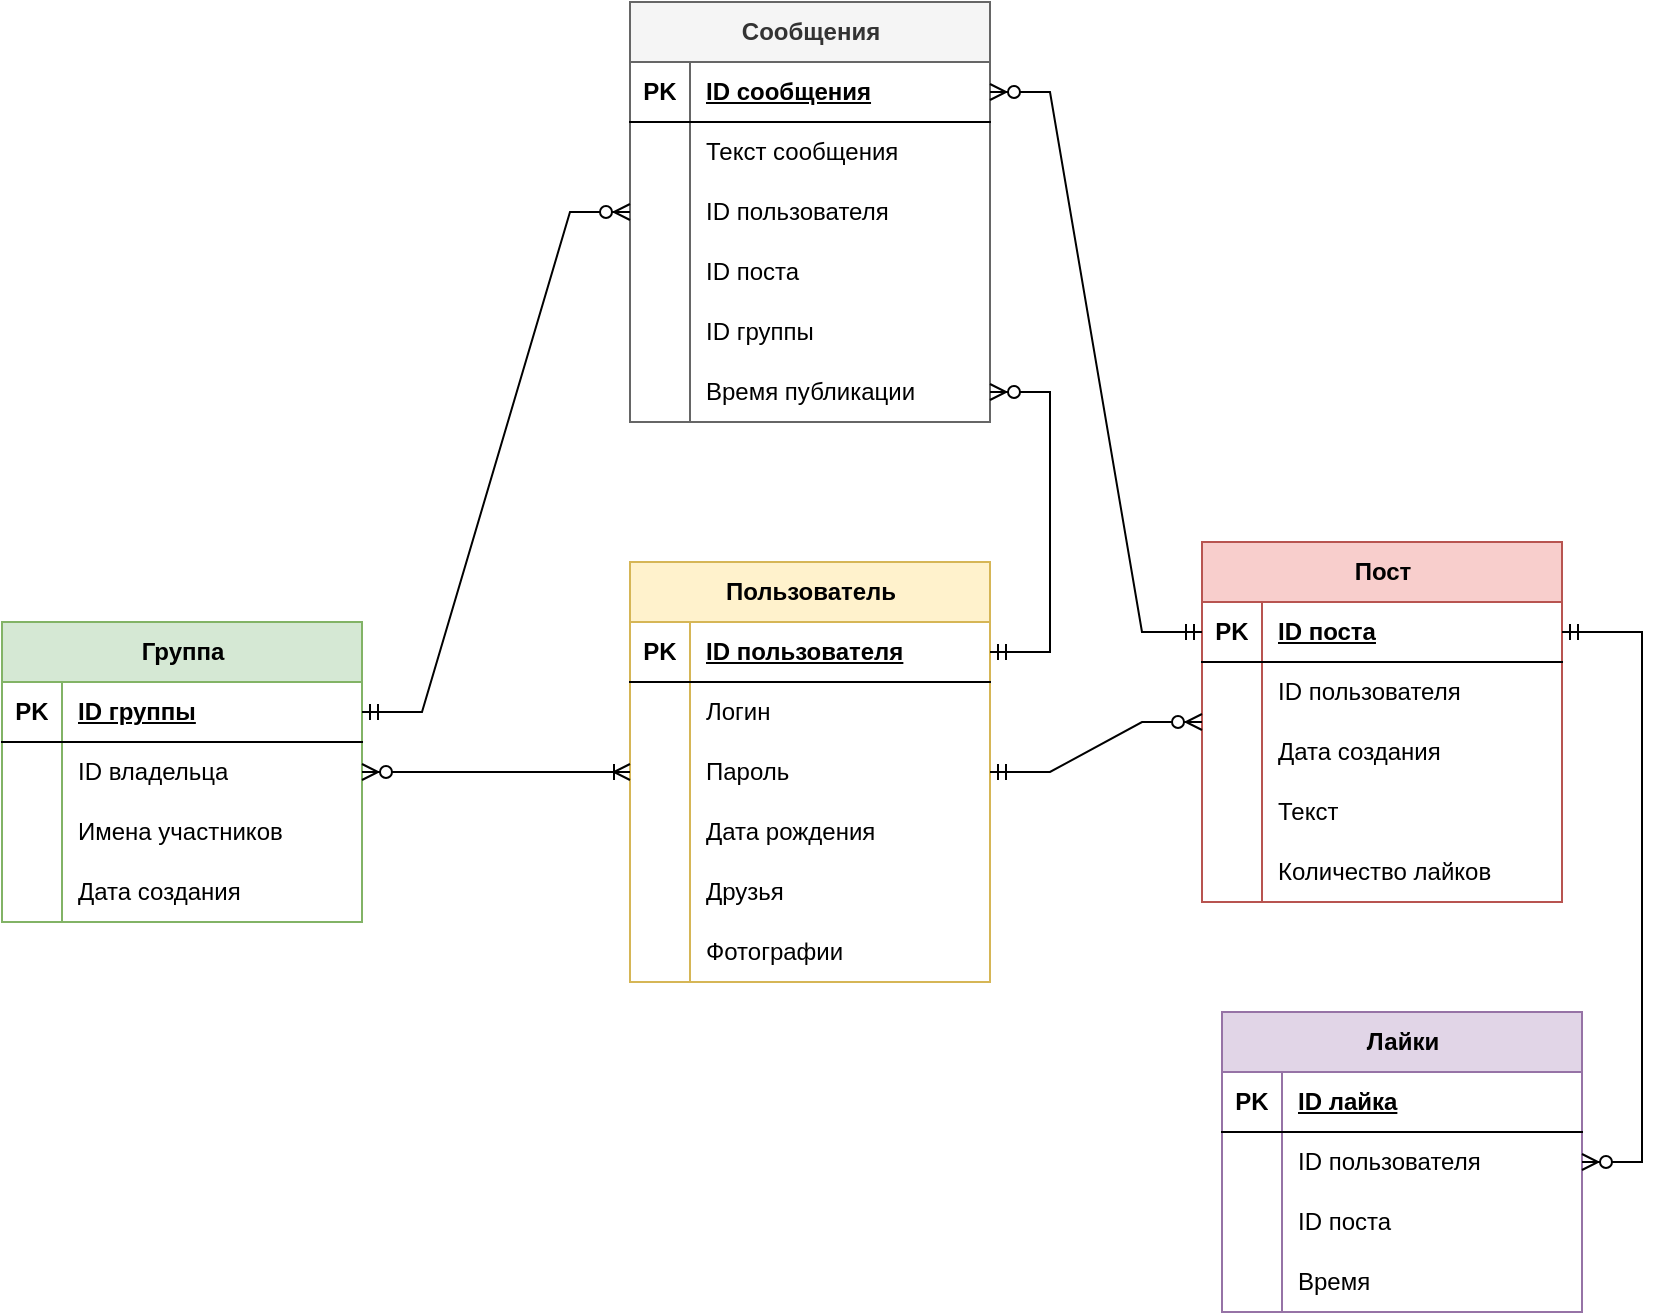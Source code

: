 <mxfile version="24.7.14">
  <diagram name="Страница — 1" id="r6CIRJfaGXZVj4MvUiOU">
    <mxGraphModel dx="2026" dy="1151" grid="1" gridSize="10" guides="1" tooltips="1" connect="1" arrows="1" fold="1" page="1" pageScale="1" pageWidth="827" pageHeight="1169" math="0" shadow="0">
      <root>
        <mxCell id="0" />
        <mxCell id="1" parent="0" />
        <mxCell id="tHV1J7AHcvZ_UhsOUxbf-1" value="Пользователь" style="shape=table;startSize=30;container=1;collapsible=1;childLayout=tableLayout;fixedRows=1;rowLines=0;fontStyle=1;align=center;resizeLast=1;html=1;fillColor=#fff2cc;strokeColor=#d6b656;" parent="1" vertex="1">
          <mxGeometry x="324" y="360" width="180" height="210" as="geometry" />
        </mxCell>
        <mxCell id="tHV1J7AHcvZ_UhsOUxbf-2" value="" style="shape=tableRow;horizontal=0;startSize=0;swimlaneHead=0;swimlaneBody=0;fillColor=none;collapsible=0;dropTarget=0;points=[[0,0.5],[1,0.5]];portConstraint=eastwest;top=0;left=0;right=0;bottom=1;" parent="tHV1J7AHcvZ_UhsOUxbf-1" vertex="1">
          <mxGeometry y="30" width="180" height="30" as="geometry" />
        </mxCell>
        <mxCell id="tHV1J7AHcvZ_UhsOUxbf-3" value="PK" style="shape=partialRectangle;connectable=0;fillColor=none;top=0;left=0;bottom=0;right=0;fontStyle=1;overflow=hidden;whiteSpace=wrap;html=1;" parent="tHV1J7AHcvZ_UhsOUxbf-2" vertex="1">
          <mxGeometry width="30" height="30" as="geometry">
            <mxRectangle width="30" height="30" as="alternateBounds" />
          </mxGeometry>
        </mxCell>
        <mxCell id="tHV1J7AHcvZ_UhsOUxbf-4" value="ID пользователя" style="shape=partialRectangle;connectable=0;fillColor=none;top=0;left=0;bottom=0;right=0;align=left;spacingLeft=6;fontStyle=5;overflow=hidden;whiteSpace=wrap;html=1;" parent="tHV1J7AHcvZ_UhsOUxbf-2" vertex="1">
          <mxGeometry x="30" width="150" height="30" as="geometry">
            <mxRectangle width="150" height="30" as="alternateBounds" />
          </mxGeometry>
        </mxCell>
        <mxCell id="tHV1J7AHcvZ_UhsOUxbf-5" value="" style="shape=tableRow;horizontal=0;startSize=0;swimlaneHead=0;swimlaneBody=0;fillColor=none;collapsible=0;dropTarget=0;points=[[0,0.5],[1,0.5]];portConstraint=eastwest;top=0;left=0;right=0;bottom=0;" parent="tHV1J7AHcvZ_UhsOUxbf-1" vertex="1">
          <mxGeometry y="60" width="180" height="30" as="geometry" />
        </mxCell>
        <mxCell id="tHV1J7AHcvZ_UhsOUxbf-6" value="" style="shape=partialRectangle;connectable=0;fillColor=none;top=0;left=0;bottom=0;right=0;editable=1;overflow=hidden;whiteSpace=wrap;html=1;" parent="tHV1J7AHcvZ_UhsOUxbf-5" vertex="1">
          <mxGeometry width="30" height="30" as="geometry">
            <mxRectangle width="30" height="30" as="alternateBounds" />
          </mxGeometry>
        </mxCell>
        <mxCell id="tHV1J7AHcvZ_UhsOUxbf-7" value="Логин" style="shape=partialRectangle;connectable=0;fillColor=none;top=0;left=0;bottom=0;right=0;align=left;spacingLeft=6;overflow=hidden;whiteSpace=wrap;html=1;" parent="tHV1J7AHcvZ_UhsOUxbf-5" vertex="1">
          <mxGeometry x="30" width="150" height="30" as="geometry">
            <mxRectangle width="150" height="30" as="alternateBounds" />
          </mxGeometry>
        </mxCell>
        <mxCell id="tHV1J7AHcvZ_UhsOUxbf-8" value="" style="shape=tableRow;horizontal=0;startSize=0;swimlaneHead=0;swimlaneBody=0;fillColor=none;collapsible=0;dropTarget=0;points=[[0,0.5],[1,0.5]];portConstraint=eastwest;top=0;left=0;right=0;bottom=0;" parent="tHV1J7AHcvZ_UhsOUxbf-1" vertex="1">
          <mxGeometry y="90" width="180" height="30" as="geometry" />
        </mxCell>
        <mxCell id="tHV1J7AHcvZ_UhsOUxbf-9" value="" style="shape=partialRectangle;connectable=0;fillColor=none;top=0;left=0;bottom=0;right=0;editable=1;overflow=hidden;whiteSpace=wrap;html=1;" parent="tHV1J7AHcvZ_UhsOUxbf-8" vertex="1">
          <mxGeometry width="30" height="30" as="geometry">
            <mxRectangle width="30" height="30" as="alternateBounds" />
          </mxGeometry>
        </mxCell>
        <mxCell id="tHV1J7AHcvZ_UhsOUxbf-10" value="Пароль" style="shape=partialRectangle;connectable=0;fillColor=none;top=0;left=0;bottom=0;right=0;align=left;spacingLeft=6;overflow=hidden;whiteSpace=wrap;html=1;" parent="tHV1J7AHcvZ_UhsOUxbf-8" vertex="1">
          <mxGeometry x="30" width="150" height="30" as="geometry">
            <mxRectangle width="150" height="30" as="alternateBounds" />
          </mxGeometry>
        </mxCell>
        <mxCell id="tHV1J7AHcvZ_UhsOUxbf-91" value="" style="shape=tableRow;horizontal=0;startSize=0;swimlaneHead=0;swimlaneBody=0;fillColor=none;collapsible=0;dropTarget=0;points=[[0,0.5],[1,0.5]];portConstraint=eastwest;top=0;left=0;right=0;bottom=0;" parent="tHV1J7AHcvZ_UhsOUxbf-1" vertex="1">
          <mxGeometry y="120" width="180" height="30" as="geometry" />
        </mxCell>
        <mxCell id="tHV1J7AHcvZ_UhsOUxbf-92" value="" style="shape=partialRectangle;connectable=0;fillColor=none;top=0;left=0;bottom=0;right=0;editable=1;overflow=hidden;whiteSpace=wrap;html=1;" parent="tHV1J7AHcvZ_UhsOUxbf-91" vertex="1">
          <mxGeometry width="30" height="30" as="geometry">
            <mxRectangle width="30" height="30" as="alternateBounds" />
          </mxGeometry>
        </mxCell>
        <mxCell id="tHV1J7AHcvZ_UhsOUxbf-93" value="Дата рождения" style="shape=partialRectangle;connectable=0;fillColor=none;top=0;left=0;bottom=0;right=0;align=left;spacingLeft=6;overflow=hidden;whiteSpace=wrap;html=1;" parent="tHV1J7AHcvZ_UhsOUxbf-91" vertex="1">
          <mxGeometry x="30" width="150" height="30" as="geometry">
            <mxRectangle width="150" height="30" as="alternateBounds" />
          </mxGeometry>
        </mxCell>
        <mxCell id="tHV1J7AHcvZ_UhsOUxbf-94" value="" style="shape=tableRow;horizontal=0;startSize=0;swimlaneHead=0;swimlaneBody=0;fillColor=none;collapsible=0;dropTarget=0;points=[[0,0.5],[1,0.5]];portConstraint=eastwest;top=0;left=0;right=0;bottom=0;" parent="tHV1J7AHcvZ_UhsOUxbf-1" vertex="1">
          <mxGeometry y="150" width="180" height="30" as="geometry" />
        </mxCell>
        <mxCell id="tHV1J7AHcvZ_UhsOUxbf-95" value="" style="shape=partialRectangle;connectable=0;fillColor=none;top=0;left=0;bottom=0;right=0;editable=1;overflow=hidden;whiteSpace=wrap;html=1;" parent="tHV1J7AHcvZ_UhsOUxbf-94" vertex="1">
          <mxGeometry width="30" height="30" as="geometry">
            <mxRectangle width="30" height="30" as="alternateBounds" />
          </mxGeometry>
        </mxCell>
        <mxCell id="tHV1J7AHcvZ_UhsOUxbf-96" value="Друзья" style="shape=partialRectangle;connectable=0;fillColor=none;top=0;left=0;bottom=0;right=0;align=left;spacingLeft=6;overflow=hidden;whiteSpace=wrap;html=1;" parent="tHV1J7AHcvZ_UhsOUxbf-94" vertex="1">
          <mxGeometry x="30" width="150" height="30" as="geometry">
            <mxRectangle width="150" height="30" as="alternateBounds" />
          </mxGeometry>
        </mxCell>
        <mxCell id="tHV1J7AHcvZ_UhsOUxbf-11" value="" style="shape=tableRow;horizontal=0;startSize=0;swimlaneHead=0;swimlaneBody=0;fillColor=none;collapsible=0;dropTarget=0;points=[[0,0.5],[1,0.5]];portConstraint=eastwest;top=0;left=0;right=0;bottom=0;" parent="tHV1J7AHcvZ_UhsOUxbf-1" vertex="1">
          <mxGeometry y="180" width="180" height="30" as="geometry" />
        </mxCell>
        <mxCell id="tHV1J7AHcvZ_UhsOUxbf-12" value="" style="shape=partialRectangle;connectable=0;fillColor=none;top=0;left=0;bottom=0;right=0;editable=1;overflow=hidden;whiteSpace=wrap;html=1;" parent="tHV1J7AHcvZ_UhsOUxbf-11" vertex="1">
          <mxGeometry width="30" height="30" as="geometry">
            <mxRectangle width="30" height="30" as="alternateBounds" />
          </mxGeometry>
        </mxCell>
        <mxCell id="tHV1J7AHcvZ_UhsOUxbf-13" value="Фотографии" style="shape=partialRectangle;connectable=0;fillColor=none;top=0;left=0;bottom=0;right=0;align=left;spacingLeft=6;overflow=hidden;whiteSpace=wrap;html=1;" parent="tHV1J7AHcvZ_UhsOUxbf-11" vertex="1">
          <mxGeometry x="30" width="150" height="30" as="geometry">
            <mxRectangle width="150" height="30" as="alternateBounds" />
          </mxGeometry>
        </mxCell>
        <mxCell id="tHV1J7AHcvZ_UhsOUxbf-14" value="Пост" style="shape=table;startSize=30;container=1;collapsible=1;childLayout=tableLayout;fixedRows=1;rowLines=0;fontStyle=1;align=center;resizeLast=1;html=1;fillColor=#f8cecc;strokeColor=#b85450;" parent="1" vertex="1">
          <mxGeometry x="610" y="350" width="180" height="180" as="geometry" />
        </mxCell>
        <mxCell id="tHV1J7AHcvZ_UhsOUxbf-15" value="" style="shape=tableRow;horizontal=0;startSize=0;swimlaneHead=0;swimlaneBody=0;fillColor=none;collapsible=0;dropTarget=0;points=[[0,0.5],[1,0.5]];portConstraint=eastwest;top=0;left=0;right=0;bottom=1;" parent="tHV1J7AHcvZ_UhsOUxbf-14" vertex="1">
          <mxGeometry y="30" width="180" height="30" as="geometry" />
        </mxCell>
        <mxCell id="tHV1J7AHcvZ_UhsOUxbf-16" value="PK" style="shape=partialRectangle;connectable=0;fillColor=none;top=0;left=0;bottom=0;right=0;fontStyle=1;overflow=hidden;whiteSpace=wrap;html=1;" parent="tHV1J7AHcvZ_UhsOUxbf-15" vertex="1">
          <mxGeometry width="30" height="30" as="geometry">
            <mxRectangle width="30" height="30" as="alternateBounds" />
          </mxGeometry>
        </mxCell>
        <mxCell id="tHV1J7AHcvZ_UhsOUxbf-17" value="ID поста" style="shape=partialRectangle;connectable=0;fillColor=none;top=0;left=0;bottom=0;right=0;align=left;spacingLeft=6;fontStyle=5;overflow=hidden;whiteSpace=wrap;html=1;" parent="tHV1J7AHcvZ_UhsOUxbf-15" vertex="1">
          <mxGeometry x="30" width="150" height="30" as="geometry">
            <mxRectangle width="150" height="30" as="alternateBounds" />
          </mxGeometry>
        </mxCell>
        <mxCell id="tHV1J7AHcvZ_UhsOUxbf-18" value="" style="shape=tableRow;horizontal=0;startSize=0;swimlaneHead=0;swimlaneBody=0;fillColor=none;collapsible=0;dropTarget=0;points=[[0,0.5],[1,0.5]];portConstraint=eastwest;top=0;left=0;right=0;bottom=0;" parent="tHV1J7AHcvZ_UhsOUxbf-14" vertex="1">
          <mxGeometry y="60" width="180" height="30" as="geometry" />
        </mxCell>
        <mxCell id="tHV1J7AHcvZ_UhsOUxbf-19" value="" style="shape=partialRectangle;connectable=0;fillColor=none;top=0;left=0;bottom=0;right=0;editable=1;overflow=hidden;whiteSpace=wrap;html=1;" parent="tHV1J7AHcvZ_UhsOUxbf-18" vertex="1">
          <mxGeometry width="30" height="30" as="geometry">
            <mxRectangle width="30" height="30" as="alternateBounds" />
          </mxGeometry>
        </mxCell>
        <mxCell id="tHV1J7AHcvZ_UhsOUxbf-20" value="ID пользователя" style="shape=partialRectangle;connectable=0;fillColor=none;top=0;left=0;bottom=0;right=0;align=left;spacingLeft=6;overflow=hidden;whiteSpace=wrap;html=1;" parent="tHV1J7AHcvZ_UhsOUxbf-18" vertex="1">
          <mxGeometry x="30" width="150" height="30" as="geometry">
            <mxRectangle width="150" height="30" as="alternateBounds" />
          </mxGeometry>
        </mxCell>
        <mxCell id="tHV1J7AHcvZ_UhsOUxbf-21" value="" style="shape=tableRow;horizontal=0;startSize=0;swimlaneHead=0;swimlaneBody=0;fillColor=none;collapsible=0;dropTarget=0;points=[[0,0.5],[1,0.5]];portConstraint=eastwest;top=0;left=0;right=0;bottom=0;" parent="tHV1J7AHcvZ_UhsOUxbf-14" vertex="1">
          <mxGeometry y="90" width="180" height="30" as="geometry" />
        </mxCell>
        <mxCell id="tHV1J7AHcvZ_UhsOUxbf-22" value="" style="shape=partialRectangle;connectable=0;fillColor=none;top=0;left=0;bottom=0;right=0;editable=1;overflow=hidden;whiteSpace=wrap;html=1;" parent="tHV1J7AHcvZ_UhsOUxbf-21" vertex="1">
          <mxGeometry width="30" height="30" as="geometry">
            <mxRectangle width="30" height="30" as="alternateBounds" />
          </mxGeometry>
        </mxCell>
        <mxCell id="tHV1J7AHcvZ_UhsOUxbf-23" value="Дата создания" style="shape=partialRectangle;connectable=0;fillColor=none;top=0;left=0;bottom=0;right=0;align=left;spacingLeft=6;overflow=hidden;whiteSpace=wrap;html=1;" parent="tHV1J7AHcvZ_UhsOUxbf-21" vertex="1">
          <mxGeometry x="30" width="150" height="30" as="geometry">
            <mxRectangle width="150" height="30" as="alternateBounds" />
          </mxGeometry>
        </mxCell>
        <mxCell id="tHV1J7AHcvZ_UhsOUxbf-24" value="" style="shape=tableRow;horizontal=0;startSize=0;swimlaneHead=0;swimlaneBody=0;fillColor=none;collapsible=0;dropTarget=0;points=[[0,0.5],[1,0.5]];portConstraint=eastwest;top=0;left=0;right=0;bottom=0;" parent="tHV1J7AHcvZ_UhsOUxbf-14" vertex="1">
          <mxGeometry y="120" width="180" height="30" as="geometry" />
        </mxCell>
        <mxCell id="tHV1J7AHcvZ_UhsOUxbf-25" value="" style="shape=partialRectangle;connectable=0;fillColor=none;top=0;left=0;bottom=0;right=0;editable=1;overflow=hidden;whiteSpace=wrap;html=1;" parent="tHV1J7AHcvZ_UhsOUxbf-24" vertex="1">
          <mxGeometry width="30" height="30" as="geometry">
            <mxRectangle width="30" height="30" as="alternateBounds" />
          </mxGeometry>
        </mxCell>
        <mxCell id="tHV1J7AHcvZ_UhsOUxbf-26" value="Текст" style="shape=partialRectangle;connectable=0;fillColor=none;top=0;left=0;bottom=0;right=0;align=left;spacingLeft=6;overflow=hidden;whiteSpace=wrap;html=1;" parent="tHV1J7AHcvZ_UhsOUxbf-24" vertex="1">
          <mxGeometry x="30" width="150" height="30" as="geometry">
            <mxRectangle width="150" height="30" as="alternateBounds" />
          </mxGeometry>
        </mxCell>
        <mxCell id="WH2FjosE3drDfltbx-td-4" value="" style="shape=tableRow;horizontal=0;startSize=0;swimlaneHead=0;swimlaneBody=0;fillColor=none;collapsible=0;dropTarget=0;points=[[0,0.5],[1,0.5]];portConstraint=eastwest;top=0;left=0;right=0;bottom=0;" vertex="1" parent="tHV1J7AHcvZ_UhsOUxbf-14">
          <mxGeometry y="150" width="180" height="30" as="geometry" />
        </mxCell>
        <mxCell id="WH2FjosE3drDfltbx-td-5" value="" style="shape=partialRectangle;connectable=0;fillColor=none;top=0;left=0;bottom=0;right=0;editable=1;overflow=hidden;whiteSpace=wrap;html=1;" vertex="1" parent="WH2FjosE3drDfltbx-td-4">
          <mxGeometry width="30" height="30" as="geometry">
            <mxRectangle width="30" height="30" as="alternateBounds" />
          </mxGeometry>
        </mxCell>
        <mxCell id="WH2FjosE3drDfltbx-td-6" value="Количество лайков" style="shape=partialRectangle;connectable=0;fillColor=none;top=0;left=0;bottom=0;right=0;align=left;spacingLeft=6;overflow=hidden;whiteSpace=wrap;html=1;" vertex="1" parent="WH2FjosE3drDfltbx-td-4">
          <mxGeometry x="30" width="150" height="30" as="geometry">
            <mxRectangle width="150" height="30" as="alternateBounds" />
          </mxGeometry>
        </mxCell>
        <mxCell id="tHV1J7AHcvZ_UhsOUxbf-53" value="Группа" style="shape=table;startSize=30;container=1;collapsible=1;childLayout=tableLayout;fixedRows=1;rowLines=0;fontStyle=1;align=center;resizeLast=1;html=1;fillColor=#d5e8d4;strokeColor=#82b366;" parent="1" vertex="1">
          <mxGeometry x="10" y="390" width="180" height="150" as="geometry" />
        </mxCell>
        <mxCell id="tHV1J7AHcvZ_UhsOUxbf-54" value="" style="shape=tableRow;horizontal=0;startSize=0;swimlaneHead=0;swimlaneBody=0;fillColor=none;collapsible=0;dropTarget=0;points=[[0,0.5],[1,0.5]];portConstraint=eastwest;top=0;left=0;right=0;bottom=1;" parent="tHV1J7AHcvZ_UhsOUxbf-53" vertex="1">
          <mxGeometry y="30" width="180" height="30" as="geometry" />
        </mxCell>
        <mxCell id="tHV1J7AHcvZ_UhsOUxbf-55" value="PK" style="shape=partialRectangle;connectable=0;fillColor=none;top=0;left=0;bottom=0;right=0;fontStyle=1;overflow=hidden;whiteSpace=wrap;html=1;" parent="tHV1J7AHcvZ_UhsOUxbf-54" vertex="1">
          <mxGeometry width="30" height="30" as="geometry">
            <mxRectangle width="30" height="30" as="alternateBounds" />
          </mxGeometry>
        </mxCell>
        <mxCell id="tHV1J7AHcvZ_UhsOUxbf-56" value="ID группы" style="shape=partialRectangle;connectable=0;fillColor=none;top=0;left=0;bottom=0;right=0;align=left;spacingLeft=6;fontStyle=5;overflow=hidden;whiteSpace=wrap;html=1;" parent="tHV1J7AHcvZ_UhsOUxbf-54" vertex="1">
          <mxGeometry x="30" width="150" height="30" as="geometry">
            <mxRectangle width="150" height="30" as="alternateBounds" />
          </mxGeometry>
        </mxCell>
        <mxCell id="tHV1J7AHcvZ_UhsOUxbf-57" value="" style="shape=tableRow;horizontal=0;startSize=0;swimlaneHead=0;swimlaneBody=0;fillColor=none;collapsible=0;dropTarget=0;points=[[0,0.5],[1,0.5]];portConstraint=eastwest;top=0;left=0;right=0;bottom=0;" parent="tHV1J7AHcvZ_UhsOUxbf-53" vertex="1">
          <mxGeometry y="60" width="180" height="30" as="geometry" />
        </mxCell>
        <mxCell id="tHV1J7AHcvZ_UhsOUxbf-58" value="" style="shape=partialRectangle;connectable=0;fillColor=none;top=0;left=0;bottom=0;right=0;editable=1;overflow=hidden;whiteSpace=wrap;html=1;" parent="tHV1J7AHcvZ_UhsOUxbf-57" vertex="1">
          <mxGeometry width="30" height="30" as="geometry">
            <mxRectangle width="30" height="30" as="alternateBounds" />
          </mxGeometry>
        </mxCell>
        <mxCell id="tHV1J7AHcvZ_UhsOUxbf-59" value="ID владельца" style="shape=partialRectangle;connectable=0;fillColor=none;top=0;left=0;bottom=0;right=0;align=left;spacingLeft=6;overflow=hidden;whiteSpace=wrap;html=1;" parent="tHV1J7AHcvZ_UhsOUxbf-57" vertex="1">
          <mxGeometry x="30" width="150" height="30" as="geometry">
            <mxRectangle width="150" height="30" as="alternateBounds" />
          </mxGeometry>
        </mxCell>
        <mxCell id="tHV1J7AHcvZ_UhsOUxbf-60" value="" style="shape=tableRow;horizontal=0;startSize=0;swimlaneHead=0;swimlaneBody=0;fillColor=none;collapsible=0;dropTarget=0;points=[[0,0.5],[1,0.5]];portConstraint=eastwest;top=0;left=0;right=0;bottom=0;" parent="tHV1J7AHcvZ_UhsOUxbf-53" vertex="1">
          <mxGeometry y="90" width="180" height="30" as="geometry" />
        </mxCell>
        <mxCell id="tHV1J7AHcvZ_UhsOUxbf-61" value="" style="shape=partialRectangle;connectable=0;fillColor=none;top=0;left=0;bottom=0;right=0;editable=1;overflow=hidden;whiteSpace=wrap;html=1;" parent="tHV1J7AHcvZ_UhsOUxbf-60" vertex="1">
          <mxGeometry width="30" height="30" as="geometry">
            <mxRectangle width="30" height="30" as="alternateBounds" />
          </mxGeometry>
        </mxCell>
        <mxCell id="tHV1J7AHcvZ_UhsOUxbf-62" value="Имена участников" style="shape=partialRectangle;connectable=0;fillColor=none;top=0;left=0;bottom=0;right=0;align=left;spacingLeft=6;overflow=hidden;whiteSpace=wrap;html=1;" parent="tHV1J7AHcvZ_UhsOUxbf-60" vertex="1">
          <mxGeometry x="30" width="150" height="30" as="geometry">
            <mxRectangle width="150" height="30" as="alternateBounds" />
          </mxGeometry>
        </mxCell>
        <mxCell id="tHV1J7AHcvZ_UhsOUxbf-63" value="" style="shape=tableRow;horizontal=0;startSize=0;swimlaneHead=0;swimlaneBody=0;fillColor=none;collapsible=0;dropTarget=0;points=[[0,0.5],[1,0.5]];portConstraint=eastwest;top=0;left=0;right=0;bottom=0;" parent="tHV1J7AHcvZ_UhsOUxbf-53" vertex="1">
          <mxGeometry y="120" width="180" height="30" as="geometry" />
        </mxCell>
        <mxCell id="tHV1J7AHcvZ_UhsOUxbf-64" value="" style="shape=partialRectangle;connectable=0;fillColor=none;top=0;left=0;bottom=0;right=0;editable=1;overflow=hidden;whiteSpace=wrap;html=1;" parent="tHV1J7AHcvZ_UhsOUxbf-63" vertex="1">
          <mxGeometry width="30" height="30" as="geometry">
            <mxRectangle width="30" height="30" as="alternateBounds" />
          </mxGeometry>
        </mxCell>
        <mxCell id="tHV1J7AHcvZ_UhsOUxbf-65" value="Дата создания" style="shape=partialRectangle;connectable=0;fillColor=none;top=0;left=0;bottom=0;right=0;align=left;spacingLeft=6;overflow=hidden;whiteSpace=wrap;html=1;" parent="tHV1J7AHcvZ_UhsOUxbf-63" vertex="1">
          <mxGeometry x="30" width="150" height="30" as="geometry">
            <mxRectangle width="150" height="30" as="alternateBounds" />
          </mxGeometry>
        </mxCell>
        <mxCell id="tHV1J7AHcvZ_UhsOUxbf-66" value="" style="edgeStyle=entityRelationEdgeStyle;fontSize=12;html=1;endArrow=ERzeroToMany;startArrow=ERmandOne;rounded=0;" parent="1" source="tHV1J7AHcvZ_UhsOUxbf-1" target="tHV1J7AHcvZ_UhsOUxbf-14" edge="1">
          <mxGeometry width="100" height="100" relative="1" as="geometry">
            <mxPoint x="360" y="360" as="sourcePoint" />
            <mxPoint x="460" y="260" as="targetPoint" />
          </mxGeometry>
        </mxCell>
        <mxCell id="tHV1J7AHcvZ_UhsOUxbf-68" value="" style="fontSize=12;html=1;endArrow=ERoneToMany;startArrow=ERzeroToMany;rounded=0;entryX=0;entryY=0.5;entryDx=0;entryDy=0;exitX=1;exitY=0.5;exitDx=0;exitDy=0;" parent="1" source="tHV1J7AHcvZ_UhsOUxbf-57" target="tHV1J7AHcvZ_UhsOUxbf-8" edge="1">
          <mxGeometry width="100" height="100" relative="1" as="geometry">
            <mxPoint x="254" y="680" as="sourcePoint" />
            <mxPoint x="120.0" y="680" as="targetPoint" />
          </mxGeometry>
        </mxCell>
        <mxCell id="TPRMsDf6RCY4BVu-Pt5M-1" value="Сообщения" style="shape=table;startSize=30;container=1;collapsible=1;childLayout=tableLayout;fixedRows=1;rowLines=0;fontStyle=1;align=center;resizeLast=1;html=1;fillColor=#f5f5f5;fontColor=#333333;strokeColor=#666666;" parent="1" vertex="1">
          <mxGeometry x="324" y="80" width="180" height="210" as="geometry" />
        </mxCell>
        <mxCell id="TPRMsDf6RCY4BVu-Pt5M-2" value="" style="shape=tableRow;horizontal=0;startSize=0;swimlaneHead=0;swimlaneBody=0;fillColor=none;collapsible=0;dropTarget=0;points=[[0,0.5],[1,0.5]];portConstraint=eastwest;top=0;left=0;right=0;bottom=1;" parent="TPRMsDf6RCY4BVu-Pt5M-1" vertex="1">
          <mxGeometry y="30" width="180" height="30" as="geometry" />
        </mxCell>
        <mxCell id="TPRMsDf6RCY4BVu-Pt5M-3" value="PK" style="shape=partialRectangle;connectable=0;fillColor=none;top=0;left=0;bottom=0;right=0;fontStyle=1;overflow=hidden;whiteSpace=wrap;html=1;" parent="TPRMsDf6RCY4BVu-Pt5M-2" vertex="1">
          <mxGeometry width="30" height="30" as="geometry">
            <mxRectangle width="30" height="30" as="alternateBounds" />
          </mxGeometry>
        </mxCell>
        <mxCell id="TPRMsDf6RCY4BVu-Pt5M-4" value="ID сообщения" style="shape=partialRectangle;connectable=0;fillColor=none;top=0;left=0;bottom=0;right=0;align=left;spacingLeft=6;fontStyle=5;overflow=hidden;whiteSpace=wrap;html=1;" parent="TPRMsDf6RCY4BVu-Pt5M-2" vertex="1">
          <mxGeometry x="30" width="150" height="30" as="geometry">
            <mxRectangle width="150" height="30" as="alternateBounds" />
          </mxGeometry>
        </mxCell>
        <mxCell id="TPRMsDf6RCY4BVu-Pt5M-5" value="" style="shape=tableRow;horizontal=0;startSize=0;swimlaneHead=0;swimlaneBody=0;fillColor=none;collapsible=0;dropTarget=0;points=[[0,0.5],[1,0.5]];portConstraint=eastwest;top=0;left=0;right=0;bottom=0;" parent="TPRMsDf6RCY4BVu-Pt5M-1" vertex="1">
          <mxGeometry y="60" width="180" height="30" as="geometry" />
        </mxCell>
        <mxCell id="TPRMsDf6RCY4BVu-Pt5M-6" value="" style="shape=partialRectangle;connectable=0;fillColor=none;top=0;left=0;bottom=0;right=0;editable=1;overflow=hidden;whiteSpace=wrap;html=1;" parent="TPRMsDf6RCY4BVu-Pt5M-5" vertex="1">
          <mxGeometry width="30" height="30" as="geometry">
            <mxRectangle width="30" height="30" as="alternateBounds" />
          </mxGeometry>
        </mxCell>
        <mxCell id="TPRMsDf6RCY4BVu-Pt5M-7" value="Текст сообщения" style="shape=partialRectangle;connectable=0;fillColor=none;top=0;left=0;bottom=0;right=0;align=left;spacingLeft=6;overflow=hidden;whiteSpace=wrap;html=1;" parent="TPRMsDf6RCY4BVu-Pt5M-5" vertex="1">
          <mxGeometry x="30" width="150" height="30" as="geometry">
            <mxRectangle width="150" height="30" as="alternateBounds" />
          </mxGeometry>
        </mxCell>
        <mxCell id="TPRMsDf6RCY4BVu-Pt5M-34" value="" style="shape=tableRow;horizontal=0;startSize=0;swimlaneHead=0;swimlaneBody=0;fillColor=none;collapsible=0;dropTarget=0;points=[[0,0.5],[1,0.5]];portConstraint=eastwest;top=0;left=0;right=0;bottom=0;" parent="TPRMsDf6RCY4BVu-Pt5M-1" vertex="1">
          <mxGeometry y="90" width="180" height="30" as="geometry" />
        </mxCell>
        <mxCell id="TPRMsDf6RCY4BVu-Pt5M-35" value="" style="shape=partialRectangle;connectable=0;fillColor=none;top=0;left=0;bottom=0;right=0;editable=1;overflow=hidden;whiteSpace=wrap;html=1;" parent="TPRMsDf6RCY4BVu-Pt5M-34" vertex="1">
          <mxGeometry width="30" height="30" as="geometry">
            <mxRectangle width="30" height="30" as="alternateBounds" />
          </mxGeometry>
        </mxCell>
        <mxCell id="TPRMsDf6RCY4BVu-Pt5M-36" value="ID пользователя" style="shape=partialRectangle;connectable=0;fillColor=none;top=0;left=0;bottom=0;right=0;align=left;spacingLeft=6;overflow=hidden;whiteSpace=wrap;html=1;" parent="TPRMsDf6RCY4BVu-Pt5M-34" vertex="1">
          <mxGeometry x="30" width="150" height="30" as="geometry">
            <mxRectangle width="150" height="30" as="alternateBounds" />
          </mxGeometry>
        </mxCell>
        <mxCell id="TPRMsDf6RCY4BVu-Pt5M-37" value="" style="shape=tableRow;horizontal=0;startSize=0;swimlaneHead=0;swimlaneBody=0;fillColor=none;collapsible=0;dropTarget=0;points=[[0,0.5],[1,0.5]];portConstraint=eastwest;top=0;left=0;right=0;bottom=0;" parent="TPRMsDf6RCY4BVu-Pt5M-1" vertex="1">
          <mxGeometry y="120" width="180" height="30" as="geometry" />
        </mxCell>
        <mxCell id="TPRMsDf6RCY4BVu-Pt5M-38" value="" style="shape=partialRectangle;connectable=0;fillColor=none;top=0;left=0;bottom=0;right=0;editable=1;overflow=hidden;whiteSpace=wrap;html=1;" parent="TPRMsDf6RCY4BVu-Pt5M-37" vertex="1">
          <mxGeometry width="30" height="30" as="geometry">
            <mxRectangle width="30" height="30" as="alternateBounds" />
          </mxGeometry>
        </mxCell>
        <mxCell id="TPRMsDf6RCY4BVu-Pt5M-39" value="ID поста" style="shape=partialRectangle;connectable=0;fillColor=none;top=0;left=0;bottom=0;right=0;align=left;spacingLeft=6;overflow=hidden;whiteSpace=wrap;html=1;" parent="TPRMsDf6RCY4BVu-Pt5M-37" vertex="1">
          <mxGeometry x="30" width="150" height="30" as="geometry">
            <mxRectangle width="150" height="30" as="alternateBounds" />
          </mxGeometry>
        </mxCell>
        <mxCell id="TPRMsDf6RCY4BVu-Pt5M-8" value="" style="shape=tableRow;horizontal=0;startSize=0;swimlaneHead=0;swimlaneBody=0;fillColor=none;collapsible=0;dropTarget=0;points=[[0,0.5],[1,0.5]];portConstraint=eastwest;top=0;left=0;right=0;bottom=0;" parent="TPRMsDf6RCY4BVu-Pt5M-1" vertex="1">
          <mxGeometry y="150" width="180" height="30" as="geometry" />
        </mxCell>
        <mxCell id="TPRMsDf6RCY4BVu-Pt5M-9" value="" style="shape=partialRectangle;connectable=0;fillColor=none;top=0;left=0;bottom=0;right=0;editable=1;overflow=hidden;whiteSpace=wrap;html=1;" parent="TPRMsDf6RCY4BVu-Pt5M-8" vertex="1">
          <mxGeometry width="30" height="30" as="geometry">
            <mxRectangle width="30" height="30" as="alternateBounds" />
          </mxGeometry>
        </mxCell>
        <mxCell id="TPRMsDf6RCY4BVu-Pt5M-10" value="ID группы" style="shape=partialRectangle;connectable=0;fillColor=none;top=0;left=0;bottom=0;right=0;align=left;spacingLeft=6;overflow=hidden;whiteSpace=wrap;html=1;" parent="TPRMsDf6RCY4BVu-Pt5M-8" vertex="1">
          <mxGeometry x="30" width="150" height="30" as="geometry">
            <mxRectangle width="150" height="30" as="alternateBounds" />
          </mxGeometry>
        </mxCell>
        <mxCell id="TPRMsDf6RCY4BVu-Pt5M-11" value="" style="shape=tableRow;horizontal=0;startSize=0;swimlaneHead=0;swimlaneBody=0;fillColor=none;collapsible=0;dropTarget=0;points=[[0,0.5],[1,0.5]];portConstraint=eastwest;top=0;left=0;right=0;bottom=0;" parent="TPRMsDf6RCY4BVu-Pt5M-1" vertex="1">
          <mxGeometry y="180" width="180" height="30" as="geometry" />
        </mxCell>
        <mxCell id="TPRMsDf6RCY4BVu-Pt5M-12" value="" style="shape=partialRectangle;connectable=0;fillColor=none;top=0;left=0;bottom=0;right=0;editable=1;overflow=hidden;whiteSpace=wrap;html=1;" parent="TPRMsDf6RCY4BVu-Pt5M-11" vertex="1">
          <mxGeometry width="30" height="30" as="geometry">
            <mxRectangle width="30" height="30" as="alternateBounds" />
          </mxGeometry>
        </mxCell>
        <mxCell id="TPRMsDf6RCY4BVu-Pt5M-13" value="Время публикации" style="shape=partialRectangle;connectable=0;fillColor=none;top=0;left=0;bottom=0;right=0;align=left;spacingLeft=6;overflow=hidden;whiteSpace=wrap;html=1;" parent="TPRMsDf6RCY4BVu-Pt5M-11" vertex="1">
          <mxGeometry x="30" width="150" height="30" as="geometry">
            <mxRectangle width="150" height="30" as="alternateBounds" />
          </mxGeometry>
        </mxCell>
        <mxCell id="TPRMsDf6RCY4BVu-Pt5M-14" value="Лайки" style="shape=table;startSize=30;container=1;collapsible=1;childLayout=tableLayout;fixedRows=1;rowLines=0;fontStyle=1;align=center;resizeLast=1;html=1;fillColor=#e1d5e7;strokeColor=#9673a6;" parent="1" vertex="1">
          <mxGeometry x="620" y="585" width="180" height="150" as="geometry" />
        </mxCell>
        <mxCell id="TPRMsDf6RCY4BVu-Pt5M-15" value="" style="shape=tableRow;horizontal=0;startSize=0;swimlaneHead=0;swimlaneBody=0;fillColor=none;collapsible=0;dropTarget=0;points=[[0,0.5],[1,0.5]];portConstraint=eastwest;top=0;left=0;right=0;bottom=1;" parent="TPRMsDf6RCY4BVu-Pt5M-14" vertex="1">
          <mxGeometry y="30" width="180" height="30" as="geometry" />
        </mxCell>
        <mxCell id="TPRMsDf6RCY4BVu-Pt5M-16" value="PK" style="shape=partialRectangle;connectable=0;fillColor=none;top=0;left=0;bottom=0;right=0;fontStyle=1;overflow=hidden;whiteSpace=wrap;html=1;" parent="TPRMsDf6RCY4BVu-Pt5M-15" vertex="1">
          <mxGeometry width="30" height="30" as="geometry">
            <mxRectangle width="30" height="30" as="alternateBounds" />
          </mxGeometry>
        </mxCell>
        <mxCell id="TPRMsDf6RCY4BVu-Pt5M-17" value="ID лайка" style="shape=partialRectangle;connectable=0;fillColor=none;top=0;left=0;bottom=0;right=0;align=left;spacingLeft=6;fontStyle=5;overflow=hidden;whiteSpace=wrap;html=1;" parent="TPRMsDf6RCY4BVu-Pt5M-15" vertex="1">
          <mxGeometry x="30" width="150" height="30" as="geometry">
            <mxRectangle width="150" height="30" as="alternateBounds" />
          </mxGeometry>
        </mxCell>
        <mxCell id="TPRMsDf6RCY4BVu-Pt5M-30" value="" style="shape=tableRow;horizontal=0;startSize=0;swimlaneHead=0;swimlaneBody=0;fillColor=none;collapsible=0;dropTarget=0;points=[[0,0.5],[1,0.5]];portConstraint=eastwest;top=0;left=0;right=0;bottom=0;" parent="TPRMsDf6RCY4BVu-Pt5M-14" vertex="1">
          <mxGeometry y="60" width="180" height="30" as="geometry" />
        </mxCell>
        <mxCell id="TPRMsDf6RCY4BVu-Pt5M-31" value="" style="shape=partialRectangle;connectable=0;fillColor=none;top=0;left=0;bottom=0;right=0;editable=1;overflow=hidden;whiteSpace=wrap;html=1;" parent="TPRMsDf6RCY4BVu-Pt5M-30" vertex="1">
          <mxGeometry width="30" height="30" as="geometry">
            <mxRectangle width="30" height="30" as="alternateBounds" />
          </mxGeometry>
        </mxCell>
        <mxCell id="TPRMsDf6RCY4BVu-Pt5M-32" value="ID пользователя" style="shape=partialRectangle;connectable=0;fillColor=none;top=0;left=0;bottom=0;right=0;align=left;spacingLeft=6;overflow=hidden;whiteSpace=wrap;html=1;" parent="TPRMsDf6RCY4BVu-Pt5M-30" vertex="1">
          <mxGeometry x="30" width="150" height="30" as="geometry">
            <mxRectangle width="150" height="30" as="alternateBounds" />
          </mxGeometry>
        </mxCell>
        <mxCell id="TPRMsDf6RCY4BVu-Pt5M-18" value="" style="shape=tableRow;horizontal=0;startSize=0;swimlaneHead=0;swimlaneBody=0;fillColor=none;collapsible=0;dropTarget=0;points=[[0,0.5],[1,0.5]];portConstraint=eastwest;top=0;left=0;right=0;bottom=0;" parent="TPRMsDf6RCY4BVu-Pt5M-14" vertex="1">
          <mxGeometry y="90" width="180" height="30" as="geometry" />
        </mxCell>
        <mxCell id="TPRMsDf6RCY4BVu-Pt5M-19" value="" style="shape=partialRectangle;connectable=0;fillColor=none;top=0;left=0;bottom=0;right=0;editable=1;overflow=hidden;whiteSpace=wrap;html=1;" parent="TPRMsDf6RCY4BVu-Pt5M-18" vertex="1">
          <mxGeometry width="30" height="30" as="geometry">
            <mxRectangle width="30" height="30" as="alternateBounds" />
          </mxGeometry>
        </mxCell>
        <mxCell id="TPRMsDf6RCY4BVu-Pt5M-20" value="ID поста" style="shape=partialRectangle;connectable=0;fillColor=none;top=0;left=0;bottom=0;right=0;align=left;spacingLeft=6;overflow=hidden;whiteSpace=wrap;html=1;" parent="TPRMsDf6RCY4BVu-Pt5M-18" vertex="1">
          <mxGeometry x="30" width="150" height="30" as="geometry">
            <mxRectangle width="150" height="30" as="alternateBounds" />
          </mxGeometry>
        </mxCell>
        <mxCell id="TPRMsDf6RCY4BVu-Pt5M-21" value="" style="shape=tableRow;horizontal=0;startSize=0;swimlaneHead=0;swimlaneBody=0;fillColor=none;collapsible=0;dropTarget=0;points=[[0,0.5],[1,0.5]];portConstraint=eastwest;top=0;left=0;right=0;bottom=0;" parent="TPRMsDf6RCY4BVu-Pt5M-14" vertex="1">
          <mxGeometry y="120" width="180" height="30" as="geometry" />
        </mxCell>
        <mxCell id="TPRMsDf6RCY4BVu-Pt5M-22" value="" style="shape=partialRectangle;connectable=0;fillColor=none;top=0;left=0;bottom=0;right=0;editable=1;overflow=hidden;whiteSpace=wrap;html=1;" parent="TPRMsDf6RCY4BVu-Pt5M-21" vertex="1">
          <mxGeometry width="30" height="30" as="geometry">
            <mxRectangle width="30" height="30" as="alternateBounds" />
          </mxGeometry>
        </mxCell>
        <mxCell id="TPRMsDf6RCY4BVu-Pt5M-23" value="Время" style="shape=partialRectangle;connectable=0;fillColor=none;top=0;left=0;bottom=0;right=0;align=left;spacingLeft=6;overflow=hidden;whiteSpace=wrap;html=1;" parent="TPRMsDf6RCY4BVu-Pt5M-21" vertex="1">
          <mxGeometry x="30" width="150" height="30" as="geometry">
            <mxRectangle width="150" height="30" as="alternateBounds" />
          </mxGeometry>
        </mxCell>
        <mxCell id="TPRMsDf6RCY4BVu-Pt5M-33" value="" style="edgeStyle=entityRelationEdgeStyle;fontSize=12;html=1;endArrow=ERzeroToMany;startArrow=ERmandOne;rounded=0;" parent="1" source="tHV1J7AHcvZ_UhsOUxbf-54" target="TPRMsDf6RCY4BVu-Pt5M-1" edge="1">
          <mxGeometry width="100" height="100" relative="1" as="geometry">
            <mxPoint x="310" y="400" as="sourcePoint" />
            <mxPoint x="410" y="300" as="targetPoint" />
          </mxGeometry>
        </mxCell>
        <mxCell id="TPRMsDf6RCY4BVu-Pt5M-40" value="" style="edgeStyle=entityRelationEdgeStyle;fontSize=12;html=1;endArrow=ERzeroToMany;startArrow=ERmandOne;rounded=0;" parent="1" source="tHV1J7AHcvZ_UhsOUxbf-2" target="TPRMsDf6RCY4BVu-Pt5M-11" edge="1">
          <mxGeometry width="100" height="100" relative="1" as="geometry">
            <mxPoint x="420" y="330" as="sourcePoint" />
            <mxPoint x="554" y="80" as="targetPoint" />
          </mxGeometry>
        </mxCell>
        <mxCell id="TPRMsDf6RCY4BVu-Pt5M-41" value="" style="edgeStyle=entityRelationEdgeStyle;fontSize=12;html=1;endArrow=ERzeroToMany;startArrow=ERmandOne;rounded=0;" parent="1" source="tHV1J7AHcvZ_UhsOUxbf-15" target="TPRMsDf6RCY4BVu-Pt5M-2" edge="1">
          <mxGeometry width="100" height="100" relative="1" as="geometry">
            <mxPoint x="660" y="250" as="sourcePoint" />
            <mxPoint x="584" y="135" as="targetPoint" />
          </mxGeometry>
        </mxCell>
        <mxCell id="TPRMsDf6RCY4BVu-Pt5M-42" value="" style="edgeStyle=entityRelationEdgeStyle;fontSize=12;html=1;endArrow=ERzeroToMany;startArrow=ERmandOne;rounded=0;exitX=1;exitY=0.5;exitDx=0;exitDy=0;" parent="1" source="tHV1J7AHcvZ_UhsOUxbf-15" target="TPRMsDf6RCY4BVu-Pt5M-14" edge="1">
          <mxGeometry width="100" height="100" relative="1" as="geometry">
            <mxPoint x="880" y="585" as="sourcePoint" />
            <mxPoint x="870" y="350" as="targetPoint" />
          </mxGeometry>
        </mxCell>
      </root>
    </mxGraphModel>
  </diagram>
</mxfile>
